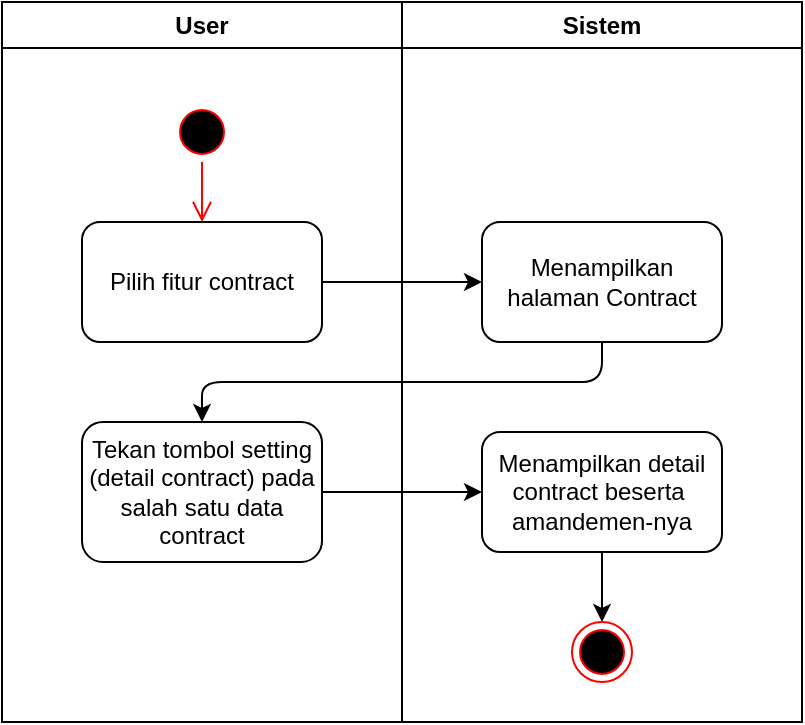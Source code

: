 <mxfile>
    <diagram id="v0Zlf-B5F0bAbzsHiIw_" name="Page-1">
        <mxGraphModel dx="1072" dy="444" grid="1" gridSize="10" guides="1" tooltips="1" connect="1" arrows="1" fold="1" page="1" pageScale="1" pageWidth="850" pageHeight="1100" math="0" shadow="0">
            <root>
                <mxCell id="0"/>
                <mxCell id="1" parent="0"/>
                <mxCell id="28" value="User" style="swimlane;whiteSpace=wrap;html=1;" parent="1" vertex="1">
                    <mxGeometry x="120" y="120" width="200" height="360" as="geometry"/>
                </mxCell>
                <mxCell id="29" value="" style="ellipse;html=1;shape=startState;fillColor=#000000;strokeColor=#ff0000;" parent="28" vertex="1">
                    <mxGeometry x="85" y="50" width="30" height="30" as="geometry"/>
                </mxCell>
                <mxCell id="30" value="Pilih fitur contract" style="rounded=1;whiteSpace=wrap;html=1;" parent="28" vertex="1">
                    <mxGeometry x="40" y="110" width="120" height="60" as="geometry"/>
                </mxCell>
                <mxCell id="31" value="" style="edgeStyle=orthogonalEdgeStyle;html=1;verticalAlign=bottom;endArrow=open;endSize=8;strokeColor=#ff0000;entryX=0.5;entryY=0;entryDx=0;entryDy=0;" parent="28" source="29" target="30" edge="1">
                    <mxGeometry relative="1" as="geometry">
                        <mxPoint x="100" y="110" as="targetPoint"/>
                    </mxGeometry>
                </mxCell>
                <mxCell id="32" value="Tekan tombol setting (detail contract) pada salah satu data contract" style="rounded=1;whiteSpace=wrap;html=1;" parent="28" vertex="1">
                    <mxGeometry x="40" y="210" width="120" height="70" as="geometry"/>
                </mxCell>
                <mxCell id="33" value="Sistem" style="swimlane;whiteSpace=wrap;html=1;" parent="1" vertex="1">
                    <mxGeometry x="320" y="120" width="200" height="360" as="geometry"/>
                </mxCell>
                <mxCell id="34" value="Menampilkan halaman Contract" style="rounded=1;whiteSpace=wrap;html=1;" parent="33" vertex="1">
                    <mxGeometry x="40" y="110" width="120" height="60" as="geometry"/>
                </mxCell>
                <mxCell id="35" value="Menampilkan detail contract beserta&amp;nbsp;&lt;div&gt;amandemen-nya&lt;/div&gt;" style="rounded=1;whiteSpace=wrap;html=1;" parent="33" vertex="1">
                    <mxGeometry x="40" y="215" width="120" height="60" as="geometry"/>
                </mxCell>
                <mxCell id="36" style="edgeStyle=none;html=1;entryX=1;entryY=0.5;entryDx=0;entryDy=0;" parent="33" edge="1">
                    <mxGeometry relative="1" as="geometry">
                        <Array as="points">
                            <mxPoint x="180" y="450"/>
                            <mxPoint x="180" y="350"/>
                        </Array>
                        <mxPoint x="160.0" y="350" as="targetPoint"/>
                    </mxGeometry>
                </mxCell>
                <mxCell id="37" value="" style="edgeStyle=none;html=1;exitX=0.5;exitY=1;exitDx=0;exitDy=0;entryX=0.5;entryY=0;entryDx=0;entryDy=0;" parent="33" source="35" target="38" edge="1">
                    <mxGeometry relative="1" as="geometry">
                        <mxPoint x="99.67" y="310" as="sourcePoint"/>
                        <mxPoint x="100" y="320" as="targetPoint"/>
                    </mxGeometry>
                </mxCell>
                <mxCell id="38" value="" style="ellipse;html=1;shape=endState;fillColor=#000000;strokeColor=#ff0000;" parent="33" vertex="1">
                    <mxGeometry x="85" y="310" width="30" height="30" as="geometry"/>
                </mxCell>
                <mxCell id="39" value="" style="edgeStyle=none;html=1;" parent="1" source="30" target="34" edge="1">
                    <mxGeometry relative="1" as="geometry"/>
                </mxCell>
                <mxCell id="40" value="" style="edgeStyle=none;html=1;entryX=0.5;entryY=0;entryDx=0;entryDy=0;exitX=0.5;exitY=1;exitDx=0;exitDy=0;" parent="1" source="34" target="32" edge="1">
                    <mxGeometry relative="1" as="geometry">
                        <Array as="points">
                            <mxPoint x="420" y="310"/>
                            <mxPoint x="220" y="310"/>
                        </Array>
                    </mxGeometry>
                </mxCell>
                <mxCell id="41" value="" style="edgeStyle=none;html=1;" parent="1" source="32" target="35" edge="1">
                    <mxGeometry relative="1" as="geometry"/>
                </mxCell>
            </root>
        </mxGraphModel>
    </diagram>
</mxfile>